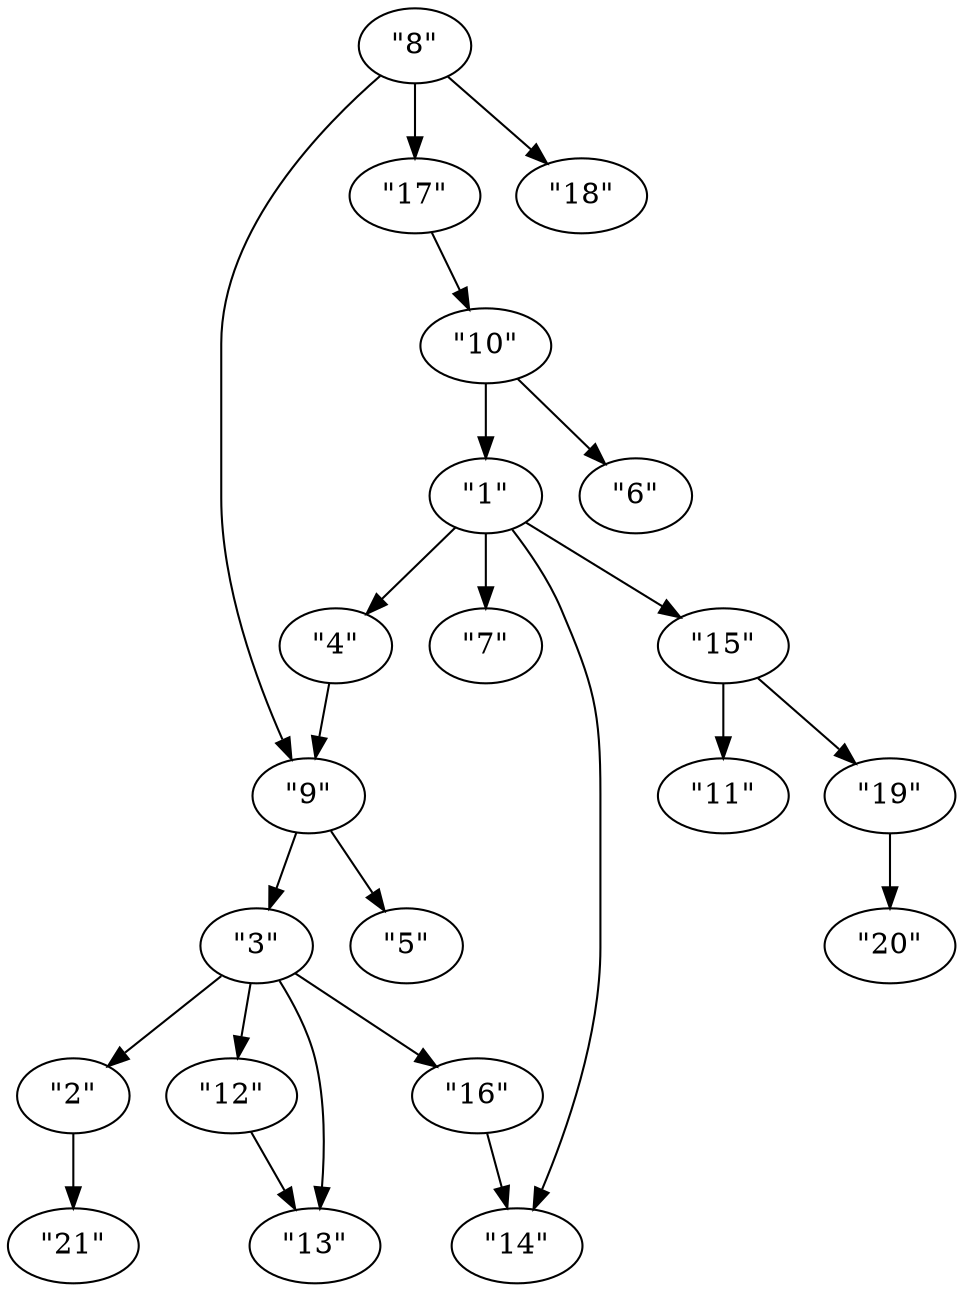 digraph {
    0 [ label = "\"1\"" ]
    1 [ label = "\"2\"" ]
    2 [ label = "\"3\"" ]
    3 [ label = "\"4\"" ]
    4 [ label = "\"5\"" ]
    5 [ label = "\"6\"" ]
    6 [ label = "\"7\"" ]
    7 [ label = "\"8\"" ]
    8 [ label = "\"9\"" ]
    9 [ label = "\"10\"" ]
    10 [ label = "\"11\"" ]
    11 [ label = "\"12\"" ]
    12 [ label = "\"13\"" ]
    13 [ label = "\"14\"" ]
    14 [ label = "\"15\"" ]
    15 [ label = "\"16\"" ]
    16 [ label = "\"17\"" ]
    17 [ label = "\"18\"" ]
    18 [ label = "\"19\"" ]
    19 [ label = "\"20\"" ]
    20 [ label = "\"21\"" ]
    0 -> 3 [ ]
    0 -> 6 [ ]
    0 -> 13 [ ]
    0 -> 14 [ ]
    1 -> 20 [ ]
    2 -> 1 [ ]
    2 -> 11 [ ]
    2 -> 12 [ ]
    2 -> 15 [ ]
    3 -> 8 [ ]
    7 -> 8 [ ]
    7 -> 16 [ ]
    7 -> 17 [ ]
    8 -> 2 [ ]
    8 -> 4 [ ]
    9 -> 0 [ ]
    9 -> 5 [ ]
    11 -> 12 [ ]
    14 -> 10 [ ]
    14 -> 18 [ ]
    15 -> 13 [ ]
    16 -> 9 [ ]
    18 -> 19 [ ]
}
